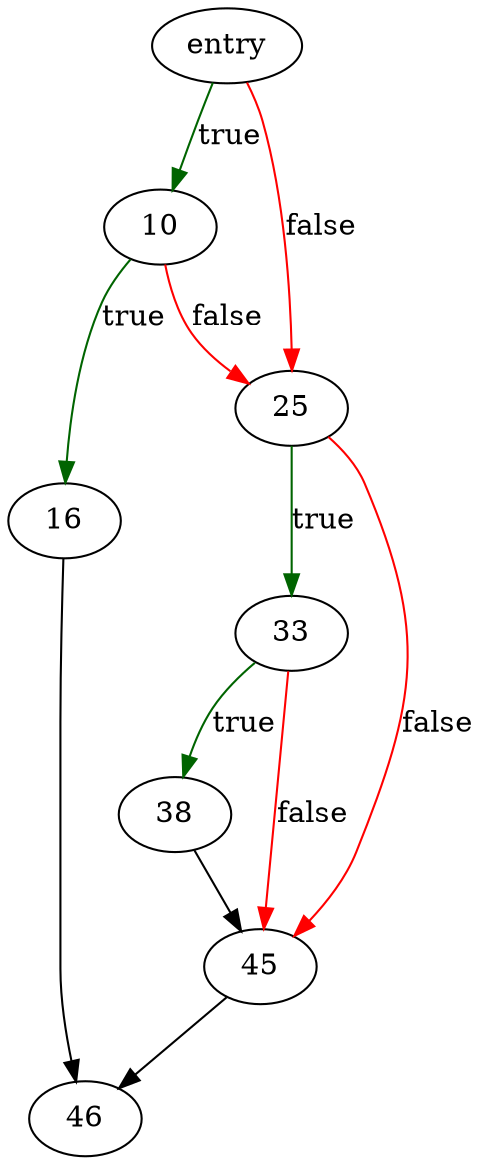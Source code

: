 digraph "sqlite3ExprCode" {
	// Node definitions.
	3 [label=entry];
	10;
	16;
	25;
	33;
	38;
	45;
	46;

	// Edge definitions.
	3 -> 10 [
		color=darkgreen
		label=true
	];
	3 -> 25 [
		color=red
		label=false
	];
	10 -> 16 [
		color=darkgreen
		label=true
	];
	10 -> 25 [
		color=red
		label=false
	];
	16 -> 46;
	25 -> 33 [
		color=darkgreen
		label=true
	];
	25 -> 45 [
		color=red
		label=false
	];
	33 -> 38 [
		color=darkgreen
		label=true
	];
	33 -> 45 [
		color=red
		label=false
	];
	38 -> 45;
	45 -> 46;
}